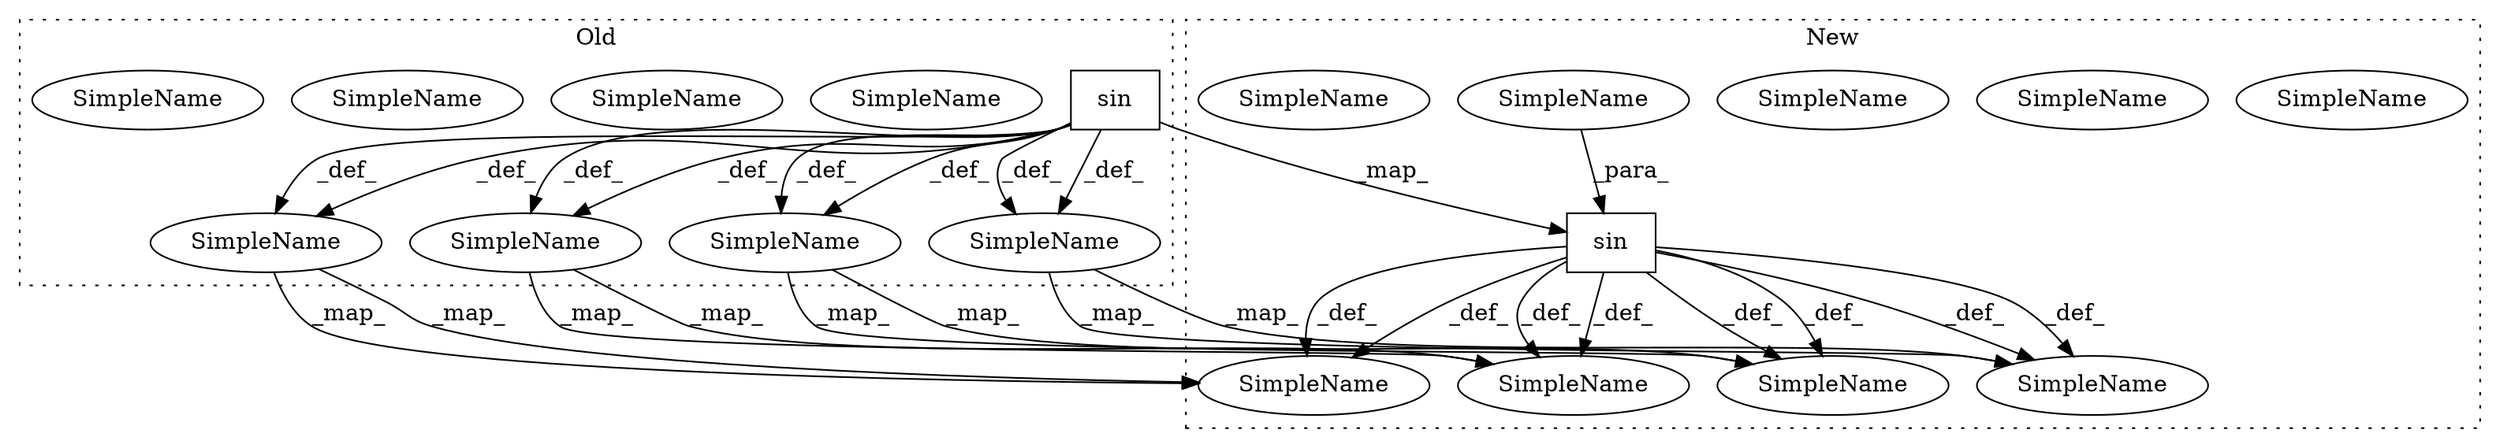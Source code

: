 digraph G {
subgraph cluster0 {
1 [label="sin" a="32" s="2961,2981" l="4,1" shape="box"];
3 [label="SimpleName" a="42" s="3113" l="4" shape="ellipse"];
6 [label="SimpleName" a="42" s="3113" l="4" shape="ellipse"];
7 [label="SimpleName" a="42" s="3356" l="2" shape="ellipse"];
10 [label="SimpleName" a="42" s="3356" l="2" shape="ellipse"];
11 [label="SimpleName" a="42" s="2950" l="3" shape="ellipse"];
14 [label="SimpleName" a="42" s="2950" l="3" shape="ellipse"];
16 [label="SimpleName" a="42" s="3531" l="3" shape="ellipse"];
19 [label="SimpleName" a="42" s="3531" l="3" shape="ellipse"];
label = "Old";
style="dotted";
}
subgraph cluster1 {
2 [label="sin" a="32" s="2952,2972" l="4,1" shape="box"];
4 [label="SimpleName" a="42" s="3018" l="4" shape="ellipse"];
5 [label="SimpleName" a="42" s="3018" l="4" shape="ellipse"];
8 [label="SimpleName" a="42" s="3252" l="2" shape="ellipse"];
9 [label="SimpleName" a="42" s="3252" l="2" shape="ellipse"];
12 [label="SimpleName" a="42" s="2941" l="3" shape="ellipse"];
13 [label="SimpleName" a="42" s="2941" l="3" shape="ellipse"];
15 [label="SimpleName" a="42" s="" l="" shape="ellipse"];
17 [label="SimpleName" a="42" s="3422" l="3" shape="ellipse"];
18 [label="SimpleName" a="42" s="3422" l="3" shape="ellipse"];
label = "New";
style="dotted";
}
1 -> 19 [label="_def_"];
1 -> 2 [label="_map_"];
1 -> 6 [label="_def_"];
1 -> 6 [label="_def_"];
1 -> 10 [label="_def_"];
1 -> 19 [label="_def_"];
1 -> 10 [label="_def_"];
1 -> 14 [label="_def_"];
1 -> 14 [label="_def_"];
2 -> 18 [label="_def_"];
2 -> 13 [label="_def_"];
2 -> 5 [label="_def_"];
2 -> 9 [label="_def_"];
2 -> 18 [label="_def_"];
2 -> 13 [label="_def_"];
2 -> 9 [label="_def_"];
2 -> 5 [label="_def_"];
6 -> 5 [label="_map_"];
6 -> 5 [label="_map_"];
10 -> 9 [label="_map_"];
10 -> 9 [label="_map_"];
14 -> 13 [label="_map_"];
14 -> 13 [label="_map_"];
15 -> 2 [label="_para_"];
19 -> 18 [label="_map_"];
19 -> 18 [label="_map_"];
}